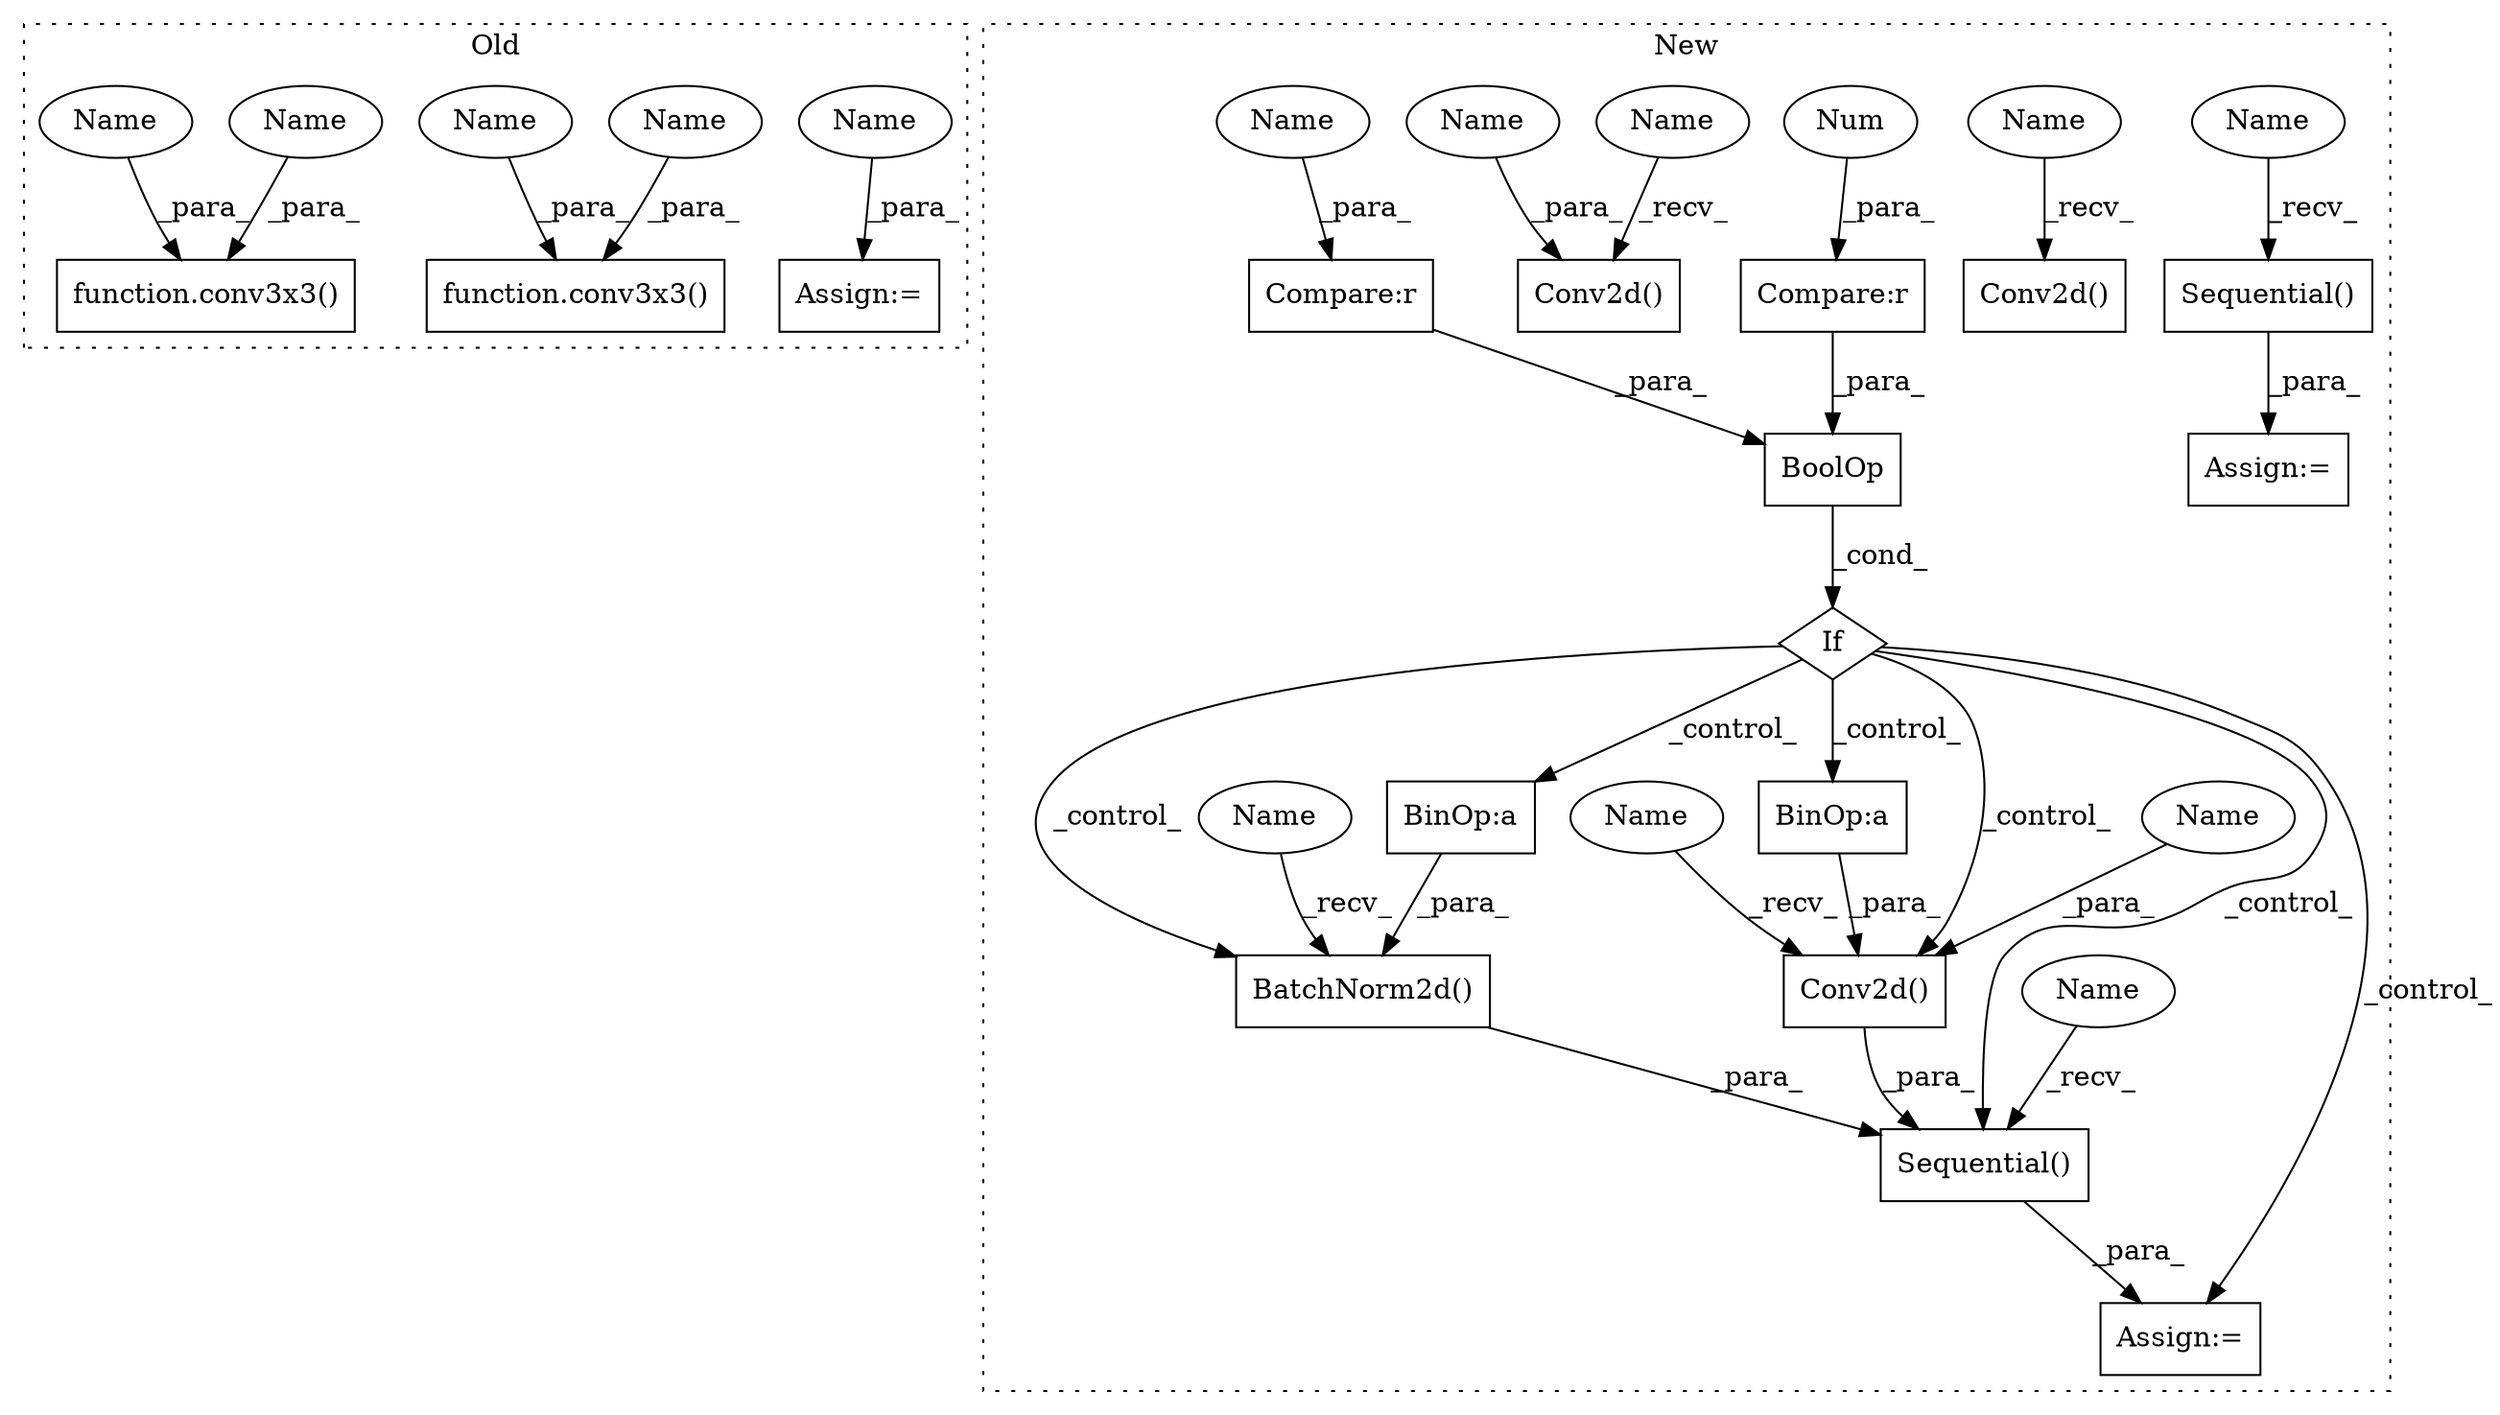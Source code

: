 digraph G {
subgraph cluster0 {
1 [label="function.conv3x3()" a="75" s="662,694" l="8,1" shape="box"];
4 [label="function.conv3x3()" a="75" s="801,823" l="8,1" shape="box"];
14 [label="Assign:=" a="68" s="923" l="3" shape="box"];
19 [label="Name" a="87" s="688" l="6" shape="ellipse"];
20 [label="Name" a="87" s="926" l="6" shape="ellipse"];
21 [label="Name" a="87" s="817" l="6" shape="ellipse"];
22 [label="Name" a="87" s="809" l="6" shape="ellipse"];
23 [label="Name" a="87" s="680" l="6" shape="ellipse"];
label = "Old";
style="dotted";
}
subgraph cluster1 {
2 [label="Conv2d()" a="75" s="1783,1810" l="10,54" shape="box"];
3 [label="Conv2d()" a="75" s="2533,2577" l="10,43" shape="box"];
5 [label="Sequential()" a="75" s="2069" l="15" shape="box"];
6 [label="If" a="96" s="2093,2130" l="3,14" shape="diamond"];
7 [label="Sequential()" a="75" s="2497,2682" l="36,18" shape="box"];
8 [label="BinOp:a" a="82" s="2672" l="3" shape="box"];
9 [label="BinOp:a" a="82" s="2568" l="3" shape="box"];
10 [label="Compare:r" a="40" s="2111" l="19" shape="box"];
11 [label="Compare:r" a="40" s="2096" l="11" shape="box"];
12 [label="BoolOp" a="72" s="2096" l="34" shape="box"];
13 [label="BatchNorm2d()" a="75" s="2643,2681" l="15,1" shape="box"];
15 [label="Conv2d()" a="75" s="1928,1952" l="10,49" shape="box"];
16 [label="Num" a="76" s="2106" l="1" shape="ellipse"];
17 [label="Assign:=" a="68" s="2066" l="3" shape="box"];
18 [label="Assign:=" a="68" s="2494" l="3" shape="box"];
24 [label="Name" a="87" s="1928" l="2" shape="ellipse"];
25 [label="Name" a="87" s="2533" l="2" shape="ellipse"];
26 [label="Name" a="87" s="2643" l="2" shape="ellipse"];
27 [label="Name" a="87" s="2069" l="2" shape="ellipse"];
28 [label="Name" a="87" s="2497" l="2" shape="ellipse"];
29 [label="Name" a="87" s="1783" l="2" shape="ellipse"];
30 [label="Name" a="87" s="1793" l="9" shape="ellipse"];
31 [label="Name" a="87" s="2543" l="9" shape="ellipse"];
32 [label="Name" a="87" s="2111" l="9" shape="ellipse"];
label = "New";
style="dotted";
}
3 -> 7 [label="_para_"];
5 -> 17 [label="_para_"];
6 -> 9 [label="_control_"];
6 -> 8 [label="_control_"];
6 -> 7 [label="_control_"];
6 -> 18 [label="_control_"];
6 -> 3 [label="_control_"];
6 -> 13 [label="_control_"];
7 -> 18 [label="_para_"];
8 -> 13 [label="_para_"];
9 -> 3 [label="_para_"];
10 -> 12 [label="_para_"];
11 -> 12 [label="_para_"];
12 -> 6 [label="_cond_"];
13 -> 7 [label="_para_"];
16 -> 11 [label="_para_"];
19 -> 1 [label="_para_"];
20 -> 14 [label="_para_"];
21 -> 4 [label="_para_"];
22 -> 4 [label="_para_"];
23 -> 1 [label="_para_"];
24 -> 15 [label="_recv_"];
25 -> 3 [label="_recv_"];
26 -> 13 [label="_recv_"];
27 -> 5 [label="_recv_"];
28 -> 7 [label="_recv_"];
29 -> 2 [label="_recv_"];
30 -> 2 [label="_para_"];
31 -> 3 [label="_para_"];
32 -> 10 [label="_para_"];
}